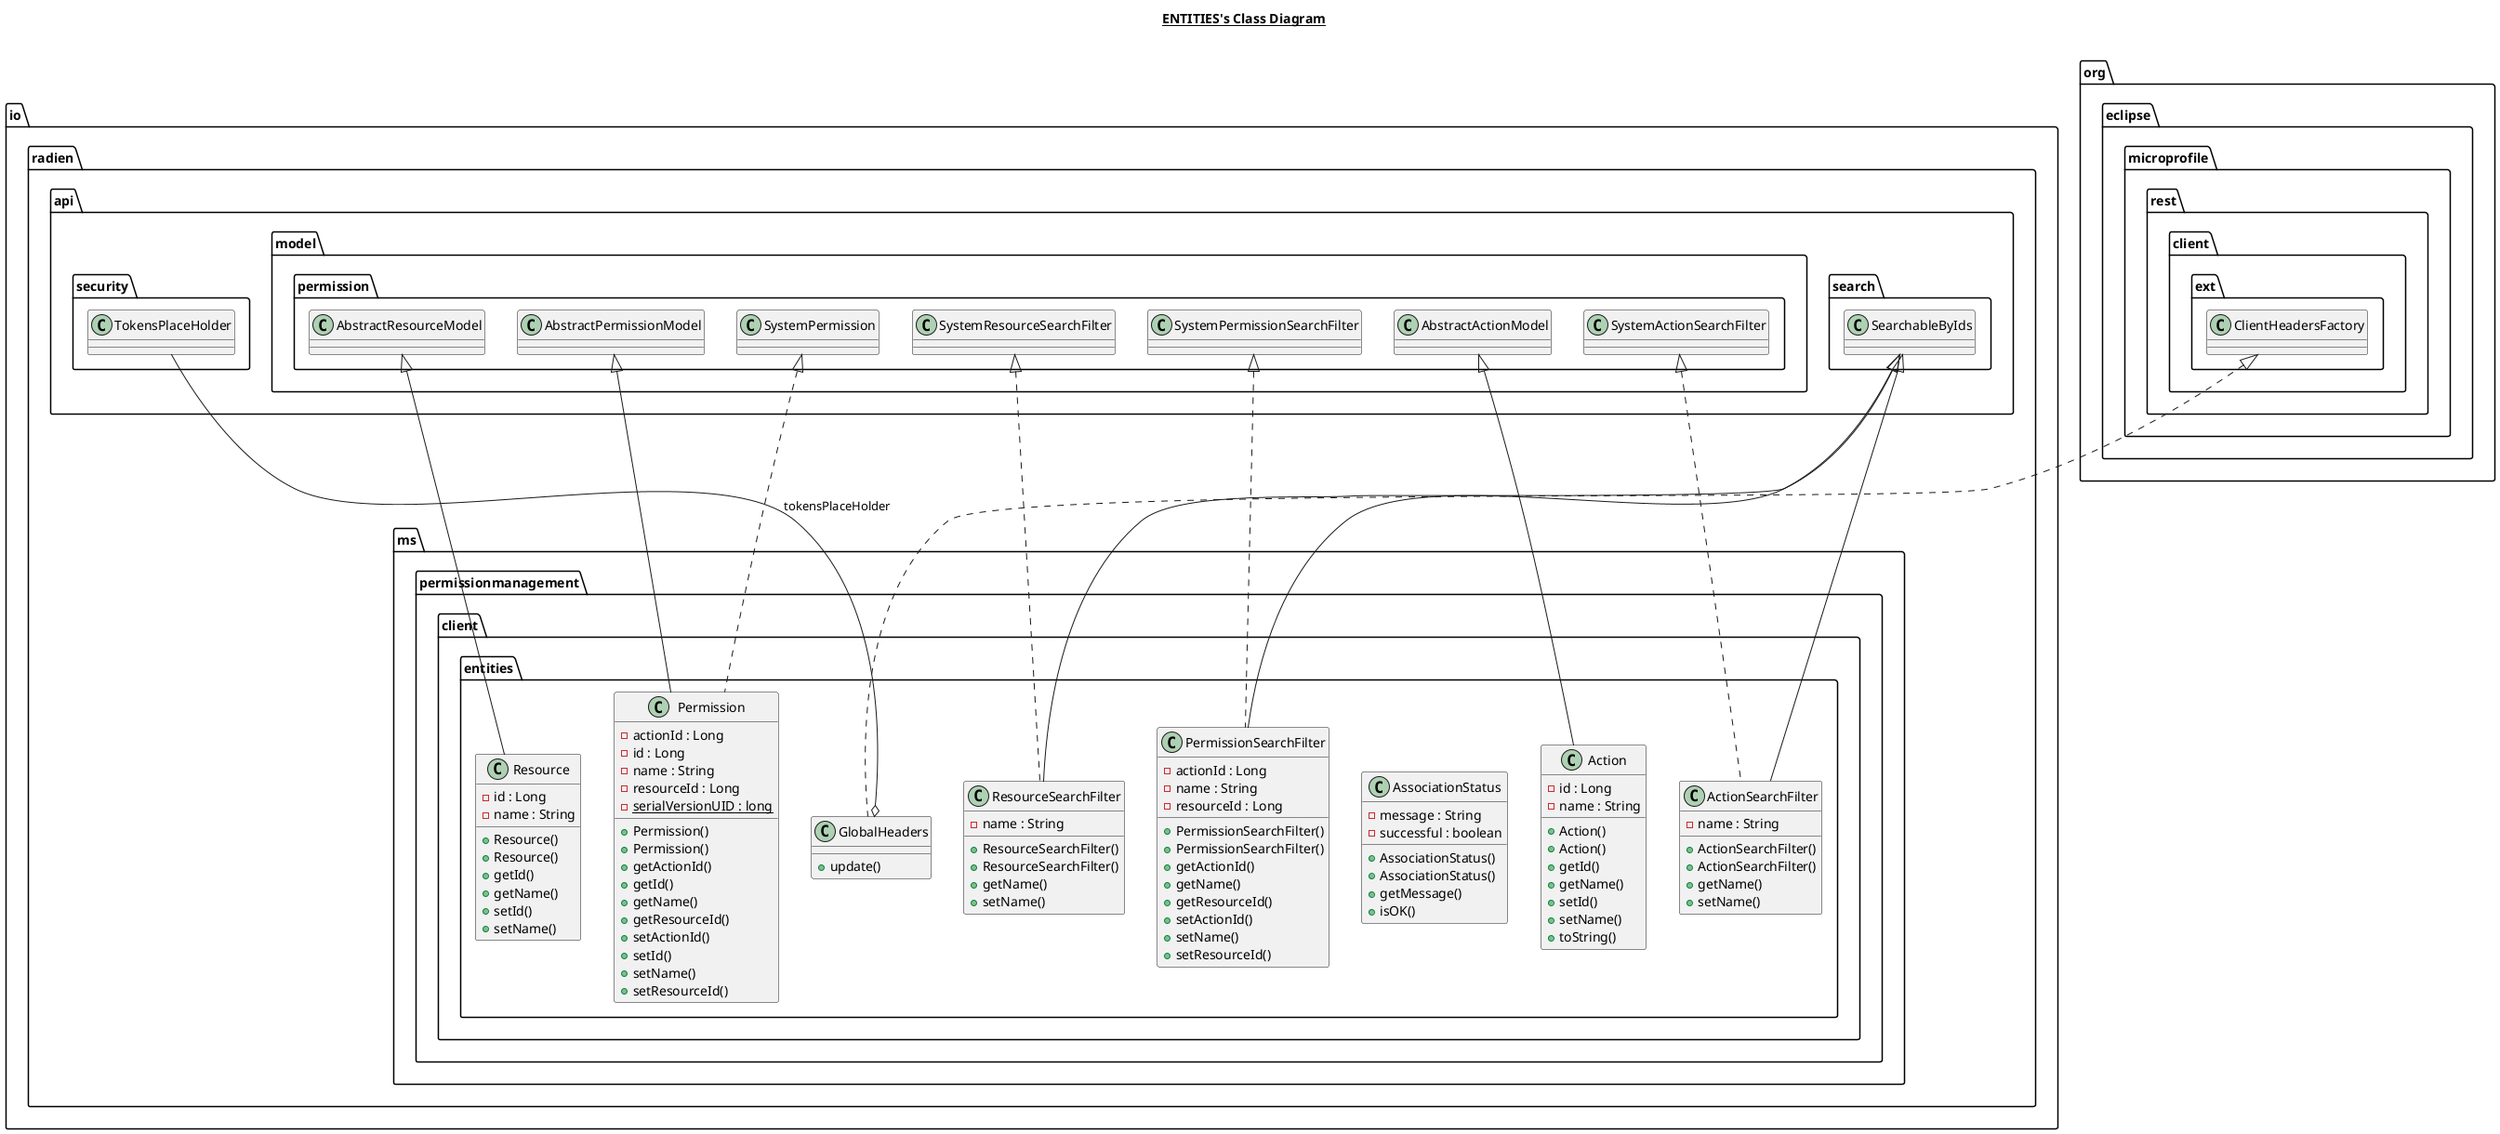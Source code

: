 @startuml

title __ENTITIES's Class Diagram__\n

  namespace io.radien.ms.permissionmanagement.client {
    namespace entities {
      class io.radien.ms.permissionmanagement.client.entities.Action {
          - id : Long
          - name : String
          + Action()
          + Action()
          + getId()
          + getName()
          + setId()
          + setName()
          + toString()
      }
    }
  }
  

  namespace io.radien.ms.permissionmanagement.client {
    namespace entities {
      class io.radien.ms.permissionmanagement.client.entities.ActionSearchFilter {
          - name : String
          + ActionSearchFilter()
          + ActionSearchFilter()
          + getName()
          + setName()
      }
    }
  }
  

  namespace io.radien.ms.permissionmanagement.client {
    namespace entities {
      class io.radien.ms.permissionmanagement.client.entities.AssociationStatus {
          - message : String
          - successful : boolean
          + AssociationStatus()
          + AssociationStatus()
          + getMessage()
          + isOK()
      }
    }
  }
  

  namespace io.radien.ms.permissionmanagement.client {
    namespace entities {
      class io.radien.ms.permissionmanagement.client.entities.GlobalHeaders {
          + update()
      }
    }
  }
  

  namespace io.radien.ms.permissionmanagement.client {
    namespace entities {
      class io.radien.ms.permissionmanagement.client.entities.Permission {
          - actionId : Long
          - id : Long
          - name : String
          - resourceId : Long
          {static} - serialVersionUID : long
          + Permission()
          + Permission()
          + getActionId()
          + getId()
          + getName()
          + getResourceId()
          + setActionId()
          + setId()
          + setName()
          + setResourceId()
      }
    }
  }
  

  namespace io.radien.ms.permissionmanagement.client {
    namespace entities {
      class io.radien.ms.permissionmanagement.client.entities.PermissionSearchFilter {
          - actionId : Long
          - name : String
          - resourceId : Long
          + PermissionSearchFilter()
          + PermissionSearchFilter()
          + getActionId()
          + getName()
          + getResourceId()
          + setActionId()
          + setName()
          + setResourceId()
      }
    }
  }
  

  namespace io.radien.ms.permissionmanagement.client {
    namespace entities {
      class io.radien.ms.permissionmanagement.client.entities.Resource {
          - id : Long
          - name : String
          + Resource()
          + Resource()
          + getId()
          + getName()
          + setId()
          + setName()
      }
    }
  }
  

  namespace io.radien.ms.permissionmanagement.client {
    namespace entities {
      class io.radien.ms.permissionmanagement.client.entities.ResourceSearchFilter {
          - name : String
          + ResourceSearchFilter()
          + ResourceSearchFilter()
          + getName()
          + setName()
      }
    }
  }
  

  io.radien.ms.permissionmanagement.client.entities.Action -up-|> io.radien.api.model.permission.AbstractActionModel
  io.radien.ms.permissionmanagement.client.entities.ActionSearchFilter .up.|> io.radien.api.model.permission.SystemActionSearchFilter
  io.radien.ms.permissionmanagement.client.entities.ActionSearchFilter -up-|> io.radien.api.search.SearchableByIds
  io.radien.ms.permissionmanagement.client.entities.GlobalHeaders .up.|> org.eclipse.microprofile.rest.client.ext.ClientHeadersFactory
  io.radien.ms.permissionmanagement.client.entities.GlobalHeaders o-- io.radien.api.security.TokensPlaceHolder : tokensPlaceHolder
  io.radien.ms.permissionmanagement.client.entities.Permission .up.|> io.radien.api.model.permission.SystemPermission
  io.radien.ms.permissionmanagement.client.entities.Permission -up-|> io.radien.api.model.permission.AbstractPermissionModel
  io.radien.ms.permissionmanagement.client.entities.PermissionSearchFilter .up.|> io.radien.api.model.permission.SystemPermissionSearchFilter
  io.radien.ms.permissionmanagement.client.entities.PermissionSearchFilter -up-|> io.radien.api.search.SearchableByIds
  io.radien.ms.permissionmanagement.client.entities.Resource -up-|> io.radien.api.model.permission.AbstractResourceModel
  io.radien.ms.permissionmanagement.client.entities.ResourceSearchFilter .up.|> io.radien.api.model.permission.SystemResourceSearchFilter
  io.radien.ms.permissionmanagement.client.entities.ResourceSearchFilter -up-|> io.radien.api.search.SearchableByIds







@enduml

